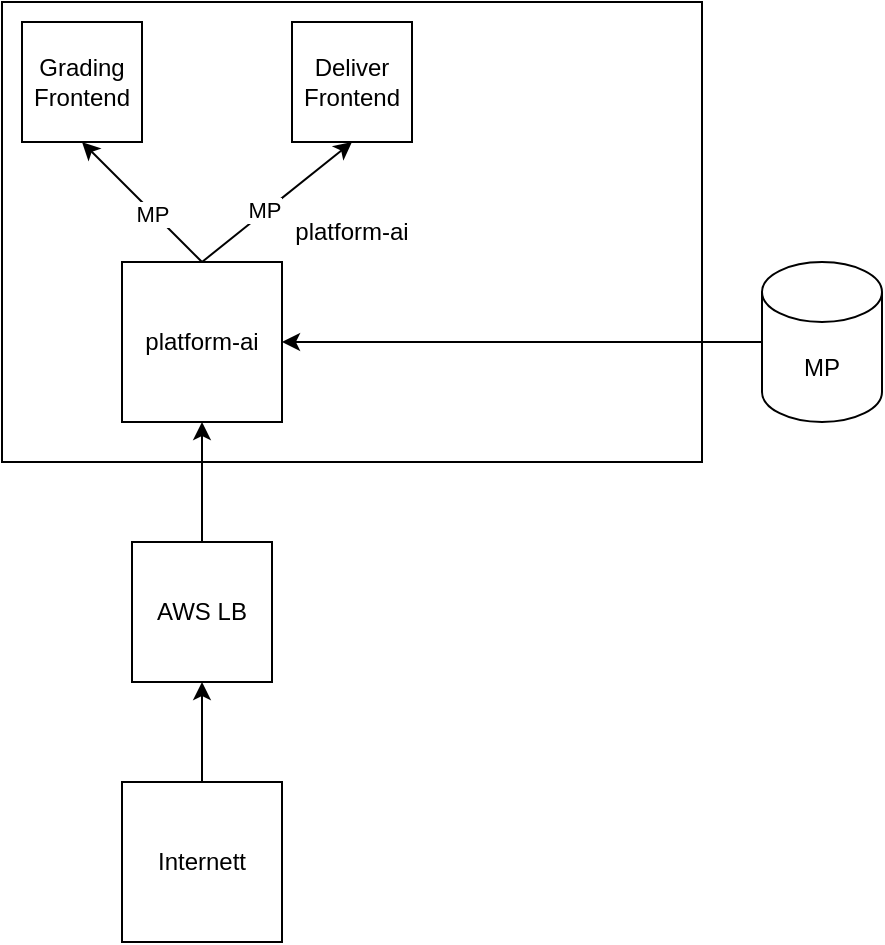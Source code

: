 <mxfile version="16.3.0" type="github" pages="2">
  <diagram id="PDj5bD5TG5DjrfS9uKV0" name="Idag">
    <mxGraphModel dx="939" dy="528" grid="1" gridSize="10" guides="1" tooltips="1" connect="1" arrows="1" fold="1" page="1" pageScale="1" pageWidth="827" pageHeight="1169" math="0" shadow="0">
      <root>
        <mxCell id="_QsxFxxsp9OQJV7CRFIs-0" />
        <mxCell id="_QsxFxxsp9OQJV7CRFIs-1" parent="_QsxFxxsp9OQJV7CRFIs-0" />
        <mxCell id="2qbWpP6xdvMAKAZTI9UW-0" value="platform-ai" style="whiteSpace=wrap;html=1;" vertex="1" parent="_QsxFxxsp9OQJV7CRFIs-1">
          <mxGeometry x="170" y="10" width="350" height="230" as="geometry" />
        </mxCell>
        <mxCell id="2qbWpP6xdvMAKAZTI9UW-1" value="platform-ai" style="whiteSpace=wrap;html=1;aspect=fixed;" vertex="1" parent="_QsxFxxsp9OQJV7CRFIs-1">
          <mxGeometry x="230" y="140" width="80" height="80" as="geometry" />
        </mxCell>
        <mxCell id="2qbWpP6xdvMAKAZTI9UW-2" value="Internett" style="whiteSpace=wrap;html=1;aspect=fixed;" vertex="1" parent="_QsxFxxsp9OQJV7CRFIs-1">
          <mxGeometry x="230" y="400" width="80" height="80" as="geometry" />
        </mxCell>
        <mxCell id="2qbWpP6xdvMAKAZTI9UW-3" value="AWS LB" style="whiteSpace=wrap;html=1;aspect=fixed;" vertex="1" parent="_QsxFxxsp9OQJV7CRFIs-1">
          <mxGeometry x="235" y="280" width="70" height="70" as="geometry" />
        </mxCell>
        <mxCell id="2qbWpP6xdvMAKAZTI9UW-4" value="" style="endArrow=classic;html=1;rounded=0;exitX=0.5;exitY=0;exitDx=0;exitDy=0;" edge="1" parent="_QsxFxxsp9OQJV7CRFIs-1" source="2qbWpP6xdvMAKAZTI9UW-2" target="2qbWpP6xdvMAKAZTI9UW-3">
          <mxGeometry width="50" height="50" relative="1" as="geometry">
            <mxPoint x="380" y="340" as="sourcePoint" />
            <mxPoint x="430" y="290" as="targetPoint" />
          </mxGeometry>
        </mxCell>
        <mxCell id="2qbWpP6xdvMAKAZTI9UW-5" value="" style="endArrow=classic;html=1;rounded=0;exitX=0.5;exitY=0;exitDx=0;exitDy=0;entryX=0.5;entryY=1;entryDx=0;entryDy=0;" edge="1" parent="_QsxFxxsp9OQJV7CRFIs-1" source="2qbWpP6xdvMAKAZTI9UW-3" target="2qbWpP6xdvMAKAZTI9UW-1">
          <mxGeometry width="50" height="50" relative="1" as="geometry">
            <mxPoint x="380" y="340" as="sourcePoint" />
            <mxPoint x="430" y="290" as="targetPoint" />
          </mxGeometry>
        </mxCell>
        <mxCell id="2qbWpP6xdvMAKAZTI9UW-6" value="Grading Frontend" style="whiteSpace=wrap;html=1;aspect=fixed;" vertex="1" parent="_QsxFxxsp9OQJV7CRFIs-1">
          <mxGeometry x="180" y="20" width="60" height="60" as="geometry" />
        </mxCell>
        <mxCell id="2qbWpP6xdvMAKAZTI9UW-7" value="" style="endArrow=classic;html=1;rounded=0;exitX=0.5;exitY=0;exitDx=0;exitDy=0;entryX=0.5;entryY=1;entryDx=0;entryDy=0;" edge="1" parent="_QsxFxxsp9OQJV7CRFIs-1" source="2qbWpP6xdvMAKAZTI9UW-1" target="2qbWpP6xdvMAKAZTI9UW-6">
          <mxGeometry width="50" height="50" relative="1" as="geometry">
            <mxPoint x="380" y="270" as="sourcePoint" />
            <mxPoint x="430" y="220" as="targetPoint" />
          </mxGeometry>
        </mxCell>
        <mxCell id="2qbWpP6xdvMAKAZTI9UW-8" value="MP" style="edgeLabel;html=1;align=center;verticalAlign=middle;resizable=0;points=[];" vertex="1" connectable="0" parent="2qbWpP6xdvMAKAZTI9UW-7">
          <mxGeometry x="-0.172" y="1" relative="1" as="geometry">
            <mxPoint as="offset" />
          </mxGeometry>
        </mxCell>
        <mxCell id="2qbWpP6xdvMAKAZTI9UW-9" value="Deliver Frontend" style="whiteSpace=wrap;html=1;aspect=fixed;" vertex="1" parent="_QsxFxxsp9OQJV7CRFIs-1">
          <mxGeometry x="315" y="20" width="60" height="60" as="geometry" />
        </mxCell>
        <mxCell id="2qbWpP6xdvMAKAZTI9UW-10" value="MP" style="shape=cylinder3;whiteSpace=wrap;html=1;boundedLbl=1;backgroundOutline=1;size=15;" vertex="1" parent="_QsxFxxsp9OQJV7CRFIs-1">
          <mxGeometry x="550" y="140" width="60" height="80" as="geometry" />
        </mxCell>
        <mxCell id="2qbWpP6xdvMAKAZTI9UW-11" value="" style="endArrow=classic;html=1;rounded=0;exitX=0;exitY=0.5;exitDx=0;exitDy=0;exitPerimeter=0;entryX=1;entryY=0.5;entryDx=0;entryDy=0;" edge="1" parent="_QsxFxxsp9OQJV7CRFIs-1" source="2qbWpP6xdvMAKAZTI9UW-10" target="2qbWpP6xdvMAKAZTI9UW-1">
          <mxGeometry width="50" height="50" relative="1" as="geometry">
            <mxPoint x="380" y="250" as="sourcePoint" />
            <mxPoint x="430" y="200" as="targetPoint" />
          </mxGeometry>
        </mxCell>
        <mxCell id="2qbWpP6xdvMAKAZTI9UW-15" value="" style="endArrow=classic;html=1;rounded=0;exitX=0.5;exitY=0;exitDx=0;exitDy=0;entryX=0.5;entryY=1;entryDx=0;entryDy=0;" edge="1" parent="_QsxFxxsp9OQJV7CRFIs-1" source="2qbWpP6xdvMAKAZTI9UW-1" target="2qbWpP6xdvMAKAZTI9UW-9">
          <mxGeometry width="50" height="50" relative="1" as="geometry">
            <mxPoint x="370" y="280" as="sourcePoint" />
            <mxPoint x="420" y="230" as="targetPoint" />
          </mxGeometry>
        </mxCell>
        <mxCell id="Qa_nWWDl53tf_QXJv016-0" value="MP" style="edgeLabel;html=1;align=center;verticalAlign=middle;resizable=0;points=[];" vertex="1" connectable="0" parent="2qbWpP6xdvMAKAZTI9UW-15">
          <mxGeometry x="-0.155" y="1" relative="1" as="geometry">
            <mxPoint as="offset" />
          </mxGeometry>
        </mxCell>
      </root>
    </mxGraphModel>
  </diagram>
  <diagram id="ikfNtjI7dZxE4q_Brpms" name="Next">
    <mxGraphModel dx="939" dy="528" grid="1" gridSize="10" guides="1" tooltips="1" connect="1" arrows="1" fold="1" page="1" pageScale="1" pageWidth="827" pageHeight="1169" math="0" shadow="0">
      <root>
        <mxCell id="0" />
        <mxCell id="1" parent="0" />
        <mxCell id="ODNaDyvuZ_2m6QN3yLhX-15" value="platfrom-ai" style="whiteSpace=wrap;html=1;" vertex="1" parent="1">
          <mxGeometry x="170" y="10" width="350" height="230" as="geometry" />
        </mxCell>
        <mxCell id="ODNaDyvuZ_2m6QN3yLhX-1" value="platform-ai" style="whiteSpace=wrap;html=1;aspect=fixed;" vertex="1" parent="1">
          <mxGeometry x="230" y="140" width="80" height="80" as="geometry" />
        </mxCell>
        <mxCell id="ODNaDyvuZ_2m6QN3yLhX-2" value="Internett" style="whiteSpace=wrap;html=1;aspect=fixed;" vertex="1" parent="1">
          <mxGeometry x="230" y="400" width="80" height="80" as="geometry" />
        </mxCell>
        <mxCell id="ODNaDyvuZ_2m6QN3yLhX-3" value="AWS LB" style="whiteSpace=wrap;html=1;aspect=fixed;" vertex="1" parent="1">
          <mxGeometry x="235" y="280" width="70" height="70" as="geometry" />
        </mxCell>
        <mxCell id="ODNaDyvuZ_2m6QN3yLhX-4" value="" style="endArrow=classic;html=1;rounded=0;exitX=0.5;exitY=0;exitDx=0;exitDy=0;" edge="1" parent="1" source="ODNaDyvuZ_2m6QN3yLhX-2" target="ODNaDyvuZ_2m6QN3yLhX-3">
          <mxGeometry width="50" height="50" relative="1" as="geometry">
            <mxPoint x="380" y="340" as="sourcePoint" />
            <mxPoint x="430" y="290" as="targetPoint" />
          </mxGeometry>
        </mxCell>
        <mxCell id="ODNaDyvuZ_2m6QN3yLhX-5" value="" style="endArrow=classic;html=1;rounded=0;exitX=0.5;exitY=0;exitDx=0;exitDy=0;entryX=0.5;entryY=1;entryDx=0;entryDy=0;" edge="1" parent="1" source="ODNaDyvuZ_2m6QN3yLhX-3" target="ODNaDyvuZ_2m6QN3yLhX-1">
          <mxGeometry width="50" height="50" relative="1" as="geometry">
            <mxPoint x="380" y="340" as="sourcePoint" />
            <mxPoint x="430" y="290" as="targetPoint" />
          </mxGeometry>
        </mxCell>
        <mxCell id="ODNaDyvuZ_2m6QN3yLhX-7" value="Grading Frontend" style="whiteSpace=wrap;html=1;aspect=fixed;" vertex="1" parent="1">
          <mxGeometry x="180" y="20" width="60" height="60" as="geometry" />
        </mxCell>
        <mxCell id="ODNaDyvuZ_2m6QN3yLhX-8" value="" style="endArrow=classic;html=1;rounded=0;exitX=0.5;exitY=0;exitDx=0;exitDy=0;entryX=0.5;entryY=1;entryDx=0;entryDy=0;" edge="1" parent="1" source="ODNaDyvuZ_2m6QN3yLhX-1" target="ODNaDyvuZ_2m6QN3yLhX-7">
          <mxGeometry width="50" height="50" relative="1" as="geometry">
            <mxPoint x="380" y="270" as="sourcePoint" />
            <mxPoint x="430" y="220" as="targetPoint" />
          </mxGeometry>
        </mxCell>
        <mxCell id="ODNaDyvuZ_2m6QN3yLhX-13" value="MP" style="edgeLabel;html=1;align=center;verticalAlign=middle;resizable=0;points=[];" vertex="1" connectable="0" parent="ODNaDyvuZ_2m6QN3yLhX-8">
          <mxGeometry x="-0.172" y="1" relative="1" as="geometry">
            <mxPoint as="offset" />
          </mxGeometry>
        </mxCell>
        <mxCell id="ODNaDyvuZ_2m6QN3yLhX-10" value="Deliver Frontend" style="whiteSpace=wrap;html=1;aspect=fixed;" vertex="1" parent="1">
          <mxGeometry x="540" y="285" width="60" height="60" as="geometry" />
        </mxCell>
        <mxCell id="ODNaDyvuZ_2m6QN3yLhX-16" value="MP" style="shape=cylinder3;whiteSpace=wrap;html=1;boundedLbl=1;backgroundOutline=1;size=15;" vertex="1" parent="1">
          <mxGeometry x="540" y="140" width="60" height="80" as="geometry" />
        </mxCell>
        <mxCell id="ODNaDyvuZ_2m6QN3yLhX-17" value="" style="endArrow=classic;html=1;rounded=0;exitX=0;exitY=0.5;exitDx=0;exitDy=0;exitPerimeter=0;entryX=1;entryY=0.5;entryDx=0;entryDy=0;" edge="1" parent="1" source="ODNaDyvuZ_2m6QN3yLhX-16" target="ODNaDyvuZ_2m6QN3yLhX-1">
          <mxGeometry width="50" height="50" relative="1" as="geometry">
            <mxPoint x="380" y="250" as="sourcePoint" />
            <mxPoint x="430" y="200" as="targetPoint" />
          </mxGeometry>
        </mxCell>
        <mxCell id="ODNaDyvuZ_2m6QN3yLhX-18" value="" style="endArrow=classic;html=1;rounded=0;exitX=0.5;exitY=1;exitDx=0;exitDy=0;exitPerimeter=0;" edge="1" parent="1" source="ODNaDyvuZ_2m6QN3yLhX-16" target="ODNaDyvuZ_2m6QN3yLhX-10">
          <mxGeometry width="50" height="50" relative="1" as="geometry">
            <mxPoint x="340" y="250" as="sourcePoint" />
            <mxPoint x="530" y="270" as="targetPoint" />
          </mxGeometry>
        </mxCell>
        <mxCell id="ODNaDyvuZ_2m6QN3yLhX-19" value="" style="endArrow=classic;html=1;rounded=0;exitX=1;exitY=0.5;exitDx=0;exitDy=0;entryX=0;entryY=0.5;entryDx=0;entryDy=0;" edge="1" parent="1" source="ODNaDyvuZ_2m6QN3yLhX-3" target="ODNaDyvuZ_2m6QN3yLhX-10">
          <mxGeometry width="50" height="50" relative="1" as="geometry">
            <mxPoint x="380" y="250" as="sourcePoint" />
            <mxPoint x="430" y="200" as="targetPoint" />
          </mxGeometry>
        </mxCell>
      </root>
    </mxGraphModel>
  </diagram>
</mxfile>
